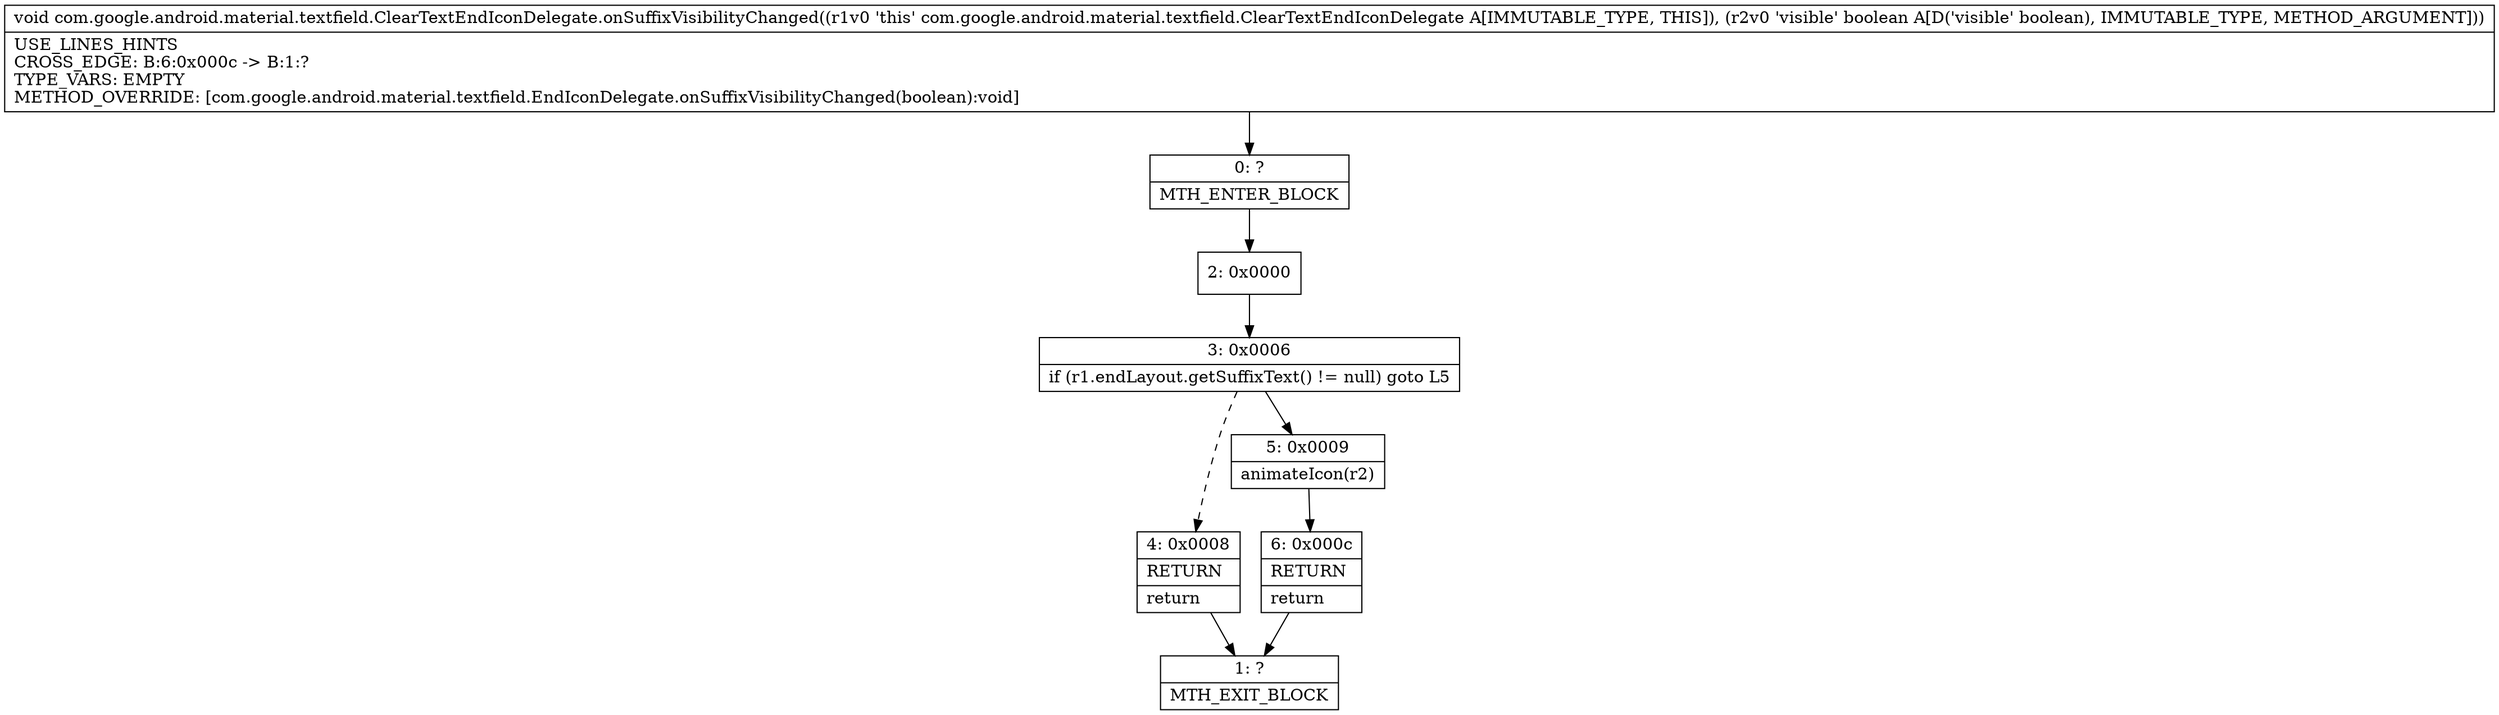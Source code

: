 digraph "CFG forcom.google.android.material.textfield.ClearTextEndIconDelegate.onSuffixVisibilityChanged(Z)V" {
Node_0 [shape=record,label="{0\:\ ?|MTH_ENTER_BLOCK\l}"];
Node_2 [shape=record,label="{2\:\ 0x0000}"];
Node_3 [shape=record,label="{3\:\ 0x0006|if (r1.endLayout.getSuffixText() != null) goto L5\l}"];
Node_4 [shape=record,label="{4\:\ 0x0008|RETURN\l|return\l}"];
Node_1 [shape=record,label="{1\:\ ?|MTH_EXIT_BLOCK\l}"];
Node_5 [shape=record,label="{5\:\ 0x0009|animateIcon(r2)\l}"];
Node_6 [shape=record,label="{6\:\ 0x000c|RETURN\l|return\l}"];
MethodNode[shape=record,label="{void com.google.android.material.textfield.ClearTextEndIconDelegate.onSuffixVisibilityChanged((r1v0 'this' com.google.android.material.textfield.ClearTextEndIconDelegate A[IMMUTABLE_TYPE, THIS]), (r2v0 'visible' boolean A[D('visible' boolean), IMMUTABLE_TYPE, METHOD_ARGUMENT]))  | USE_LINES_HINTS\lCROSS_EDGE: B:6:0x000c \-\> B:1:?\lTYPE_VARS: EMPTY\lMETHOD_OVERRIDE: [com.google.android.material.textfield.EndIconDelegate.onSuffixVisibilityChanged(boolean):void]\l}"];
MethodNode -> Node_0;Node_0 -> Node_2;
Node_2 -> Node_3;
Node_3 -> Node_4[style=dashed];
Node_3 -> Node_5;
Node_4 -> Node_1;
Node_5 -> Node_6;
Node_6 -> Node_1;
}

